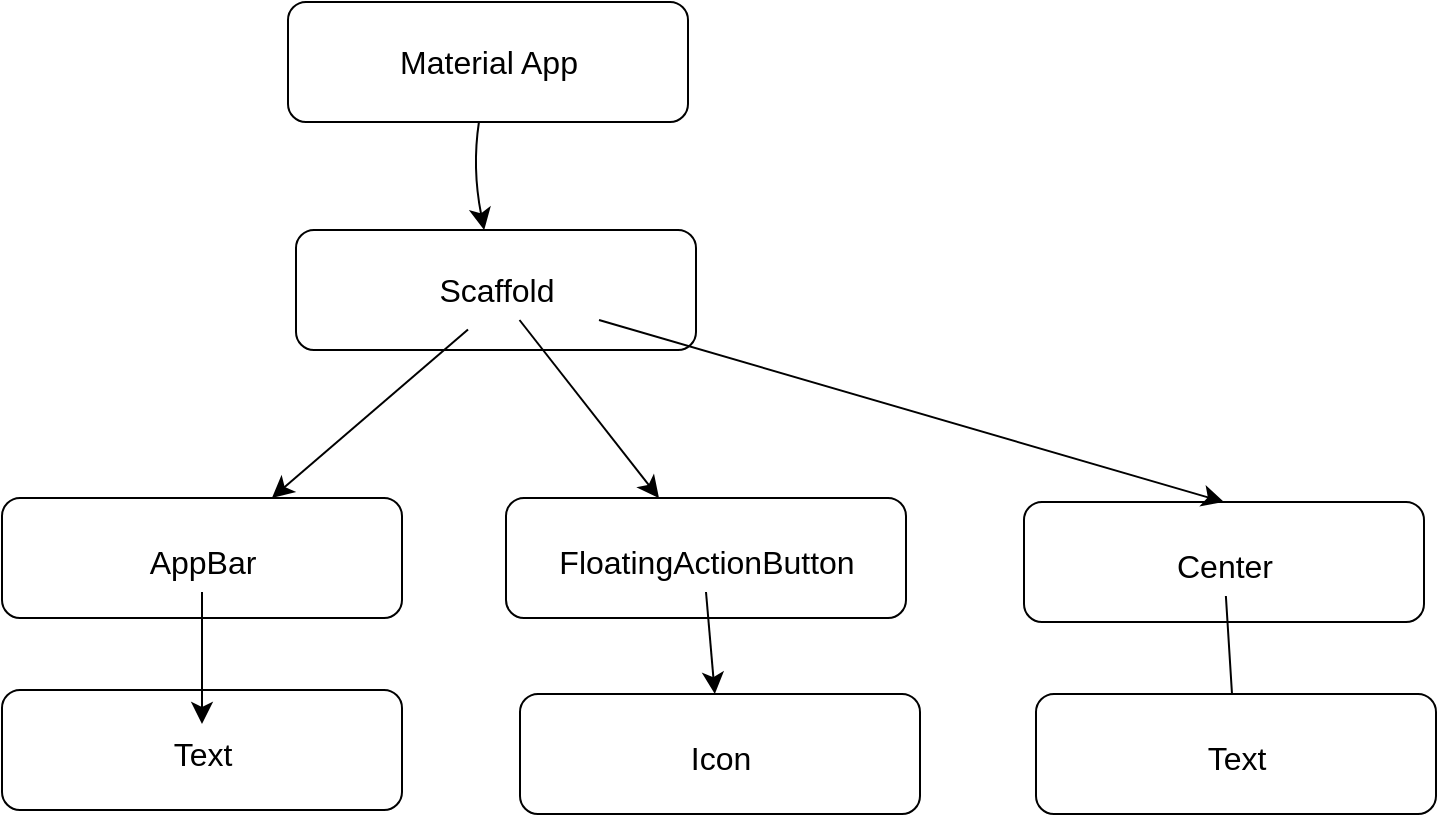 <mxfile version="20.8.5" type="github">
  <diagram id="_JYBsZAU3Q1JZhLhmNkJ" name="Page-1">
    <mxGraphModel dx="942" dy="1013" grid="0" gridSize="10" guides="1" tooltips="1" connect="1" arrows="1" fold="1" page="0" pageScale="1" pageWidth="850" pageHeight="1100" math="0" shadow="0">
      <root>
        <mxCell id="0" />
        <mxCell id="1" parent="0" />
        <mxCell id="PkaTTpddUOjeLPEOhuLK-1" value="" style="rounded=1;whiteSpace=wrap;html=1;fontSize=16;" vertex="1" parent="1">
          <mxGeometry x="100" y="-112" width="200" height="60" as="geometry" />
        </mxCell>
        <mxCell id="PkaTTpddUOjeLPEOhuLK-2" value="Material App" style="text;strokeColor=none;fillColor=none;html=1;align=center;verticalAlign=middle;whiteSpace=wrap;rounded=0;fontSize=16;" vertex="1" parent="1">
          <mxGeometry x="144.5" y="-97" width="111" height="30" as="geometry" />
        </mxCell>
        <mxCell id="PkaTTpddUOjeLPEOhuLK-3" value="" style="rounded=1;whiteSpace=wrap;html=1;fontSize=16;" vertex="1" parent="1">
          <mxGeometry x="104" y="2" width="200" height="60" as="geometry" />
        </mxCell>
        <mxCell id="PkaTTpddUOjeLPEOhuLK-18" value="" style="edgeStyle=none;curved=1;rounded=0;orthogonalLoop=1;jettySize=auto;html=1;fontSize=12;startSize=8;endSize=8;" edge="1" parent="1" source="PkaTTpddUOjeLPEOhuLK-4" target="PkaTTpddUOjeLPEOhuLK-7">
          <mxGeometry relative="1" as="geometry" />
        </mxCell>
        <mxCell id="PkaTTpddUOjeLPEOhuLK-4" value="Scaffold" style="text;strokeColor=none;fillColor=none;html=1;align=center;verticalAlign=middle;whiteSpace=wrap;rounded=0;fontSize=16;" vertex="1" parent="1">
          <mxGeometry x="148.5" y="17" width="111" height="30" as="geometry" />
        </mxCell>
        <mxCell id="PkaTTpddUOjeLPEOhuLK-5" value="" style="rounded=1;whiteSpace=wrap;html=1;fontSize=16;" vertex="1" parent="1">
          <mxGeometry x="-43" y="136" width="200" height="60" as="geometry" />
        </mxCell>
        <mxCell id="PkaTTpddUOjeLPEOhuLK-6" value="AppBar" style="text;strokeColor=none;fillColor=none;html=1;align=center;verticalAlign=middle;whiteSpace=wrap;rounded=0;fontSize=16;" vertex="1" parent="1">
          <mxGeometry x="1.5" y="153" width="111" height="30" as="geometry" />
        </mxCell>
        <mxCell id="PkaTTpddUOjeLPEOhuLK-7" value="" style="rounded=1;whiteSpace=wrap;html=1;fontSize=16;" vertex="1" parent="1">
          <mxGeometry x="209" y="136" width="200" height="60" as="geometry" />
        </mxCell>
        <mxCell id="PkaTTpddUOjeLPEOhuLK-8" value="FloatingActionButton" style="text;strokeColor=none;fillColor=none;html=1;align=center;verticalAlign=middle;whiteSpace=wrap;rounded=0;fontSize=16;" vertex="1" parent="1">
          <mxGeometry x="253.5" y="153" width="111" height="30" as="geometry" />
        </mxCell>
        <mxCell id="PkaTTpddUOjeLPEOhuLK-9" value="" style="rounded=1;whiteSpace=wrap;html=1;fontSize=16;" vertex="1" parent="1">
          <mxGeometry x="468" y="138" width="200" height="60" as="geometry" />
        </mxCell>
        <mxCell id="PkaTTpddUOjeLPEOhuLK-26" style="edgeStyle=none;curved=1;rounded=0;orthogonalLoop=1;jettySize=auto;html=1;fontSize=12;startSize=8;endSize=8;" edge="1" parent="1" source="PkaTTpddUOjeLPEOhuLK-10" target="PkaTTpddUOjeLPEOhuLK-14">
          <mxGeometry relative="1" as="geometry" />
        </mxCell>
        <mxCell id="PkaTTpddUOjeLPEOhuLK-10" value="Center" style="text;strokeColor=none;fillColor=none;html=1;align=center;verticalAlign=middle;whiteSpace=wrap;rounded=0;fontSize=16;" vertex="1" parent="1">
          <mxGeometry x="512.5" y="155" width="111" height="30" as="geometry" />
        </mxCell>
        <mxCell id="PkaTTpddUOjeLPEOhuLK-11" value="" style="rounded=1;whiteSpace=wrap;html=1;fontSize=16;" vertex="1" parent="1">
          <mxGeometry x="-43" y="232" width="200" height="60" as="geometry" />
        </mxCell>
        <mxCell id="PkaTTpddUOjeLPEOhuLK-12" value="Text" style="text;strokeColor=none;fillColor=none;html=1;align=center;verticalAlign=middle;whiteSpace=wrap;rounded=0;fontSize=16;" vertex="1" parent="1">
          <mxGeometry x="1.5" y="249" width="111" height="30" as="geometry" />
        </mxCell>
        <mxCell id="PkaTTpddUOjeLPEOhuLK-13" value="" style="rounded=1;whiteSpace=wrap;html=1;fontSize=16;" vertex="1" parent="1">
          <mxGeometry x="474" y="234" width="200" height="60" as="geometry" />
        </mxCell>
        <mxCell id="PkaTTpddUOjeLPEOhuLK-14" value="Text" style="text;strokeColor=none;fillColor=none;html=1;align=center;verticalAlign=middle;whiteSpace=wrap;rounded=0;fontSize=16;" vertex="1" parent="1">
          <mxGeometry x="518.5" y="251" width="111" height="30" as="geometry" />
        </mxCell>
        <mxCell id="PkaTTpddUOjeLPEOhuLK-16" value="" style="endArrow=classic;html=1;rounded=0;fontSize=12;startSize=8;endSize=8;curved=1;" edge="1" parent="1" source="PkaTTpddUOjeLPEOhuLK-1" target="PkaTTpddUOjeLPEOhuLK-3">
          <mxGeometry width="50" height="50" relative="1" as="geometry">
            <mxPoint x="220" y="166" as="sourcePoint" />
            <mxPoint x="270" y="116" as="targetPoint" />
            <Array as="points">
              <mxPoint x="192" y="-29" />
            </Array>
          </mxGeometry>
        </mxCell>
        <mxCell id="PkaTTpddUOjeLPEOhuLK-17" value="" style="endArrow=classic;html=1;rounded=0;fontSize=12;startSize=8;endSize=8;curved=1;exitX=0.374;exitY=1.16;exitDx=0;exitDy=0;exitPerimeter=0;" edge="1" parent="1" source="PkaTTpddUOjeLPEOhuLK-4" target="PkaTTpddUOjeLPEOhuLK-5">
          <mxGeometry width="50" height="50" relative="1" as="geometry">
            <mxPoint x="220" y="166" as="sourcePoint" />
            <mxPoint x="270" y="116" as="targetPoint" />
          </mxGeometry>
        </mxCell>
        <mxCell id="PkaTTpddUOjeLPEOhuLK-19" value="" style="endArrow=classic;html=1;rounded=0;fontSize=12;startSize=8;endSize=8;curved=1;entryX=0.5;entryY=0;entryDx=0;entryDy=0;" edge="1" parent="1" source="PkaTTpddUOjeLPEOhuLK-4" target="PkaTTpddUOjeLPEOhuLK-9">
          <mxGeometry width="50" height="50" relative="1" as="geometry">
            <mxPoint x="461" y="166" as="sourcePoint" />
            <mxPoint x="511" y="116" as="targetPoint" />
          </mxGeometry>
        </mxCell>
        <mxCell id="PkaTTpddUOjeLPEOhuLK-21" value="" style="rounded=1;whiteSpace=wrap;html=1;fontSize=16;" vertex="1" parent="1">
          <mxGeometry x="216" y="234" width="200" height="60" as="geometry" />
        </mxCell>
        <mxCell id="PkaTTpddUOjeLPEOhuLK-22" value="Icon" style="text;strokeColor=none;fillColor=none;html=1;align=center;verticalAlign=middle;whiteSpace=wrap;rounded=0;fontSize=16;" vertex="1" parent="1">
          <mxGeometry x="260.5" y="251" width="111" height="30" as="geometry" />
        </mxCell>
        <mxCell id="PkaTTpddUOjeLPEOhuLK-23" value="" style="endArrow=classic;html=1;rounded=0;fontSize=12;startSize=8;endSize=8;curved=1;exitX=0.5;exitY=1;exitDx=0;exitDy=0;" edge="1" parent="1" source="PkaTTpddUOjeLPEOhuLK-8" target="PkaTTpddUOjeLPEOhuLK-21">
          <mxGeometry width="50" height="50" relative="1" as="geometry">
            <mxPoint x="392" y="175" as="sourcePoint" />
            <mxPoint x="442" y="125" as="targetPoint" />
          </mxGeometry>
        </mxCell>
        <mxCell id="PkaTTpddUOjeLPEOhuLK-24" value="" style="endArrow=classic;html=1;rounded=0;fontSize=12;startSize=8;endSize=8;curved=1;exitX=0.5;exitY=1;exitDx=0;exitDy=0;" edge="1" parent="1" source="PkaTTpddUOjeLPEOhuLK-6" target="PkaTTpddUOjeLPEOhuLK-12">
          <mxGeometry width="50" height="50" relative="1" as="geometry">
            <mxPoint x="254" y="175" as="sourcePoint" />
            <mxPoint x="304" y="125" as="targetPoint" />
          </mxGeometry>
        </mxCell>
      </root>
    </mxGraphModel>
  </diagram>
</mxfile>
